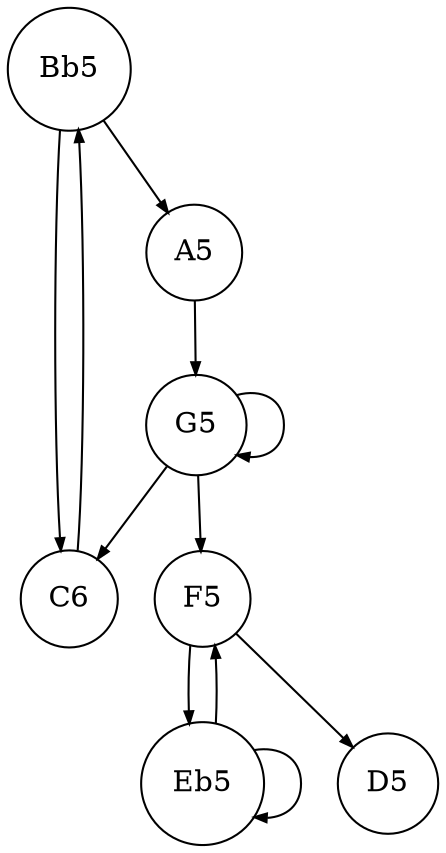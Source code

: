 digraph "" {
	graph [scale=3];
	node [shape=circle];
	edge [arrowsize=0.6,
		splines=curved
	];
	Bb5 -> C6	[key=0];
	Bb5 -> A5	[key=0];
	C6 -> Bb5	[key=0];
	A5 -> G5	[key=0];
	G5 -> C6	[key=0];
	G5 -> G5	[key=0];
	G5 -> F5	[key=0];
	F5 -> Eb5	[key=0];
	F5 -> D5	[key=0];
	Eb5 -> F5	[key=0];
	Eb5 -> Eb5	[key=0];
}
